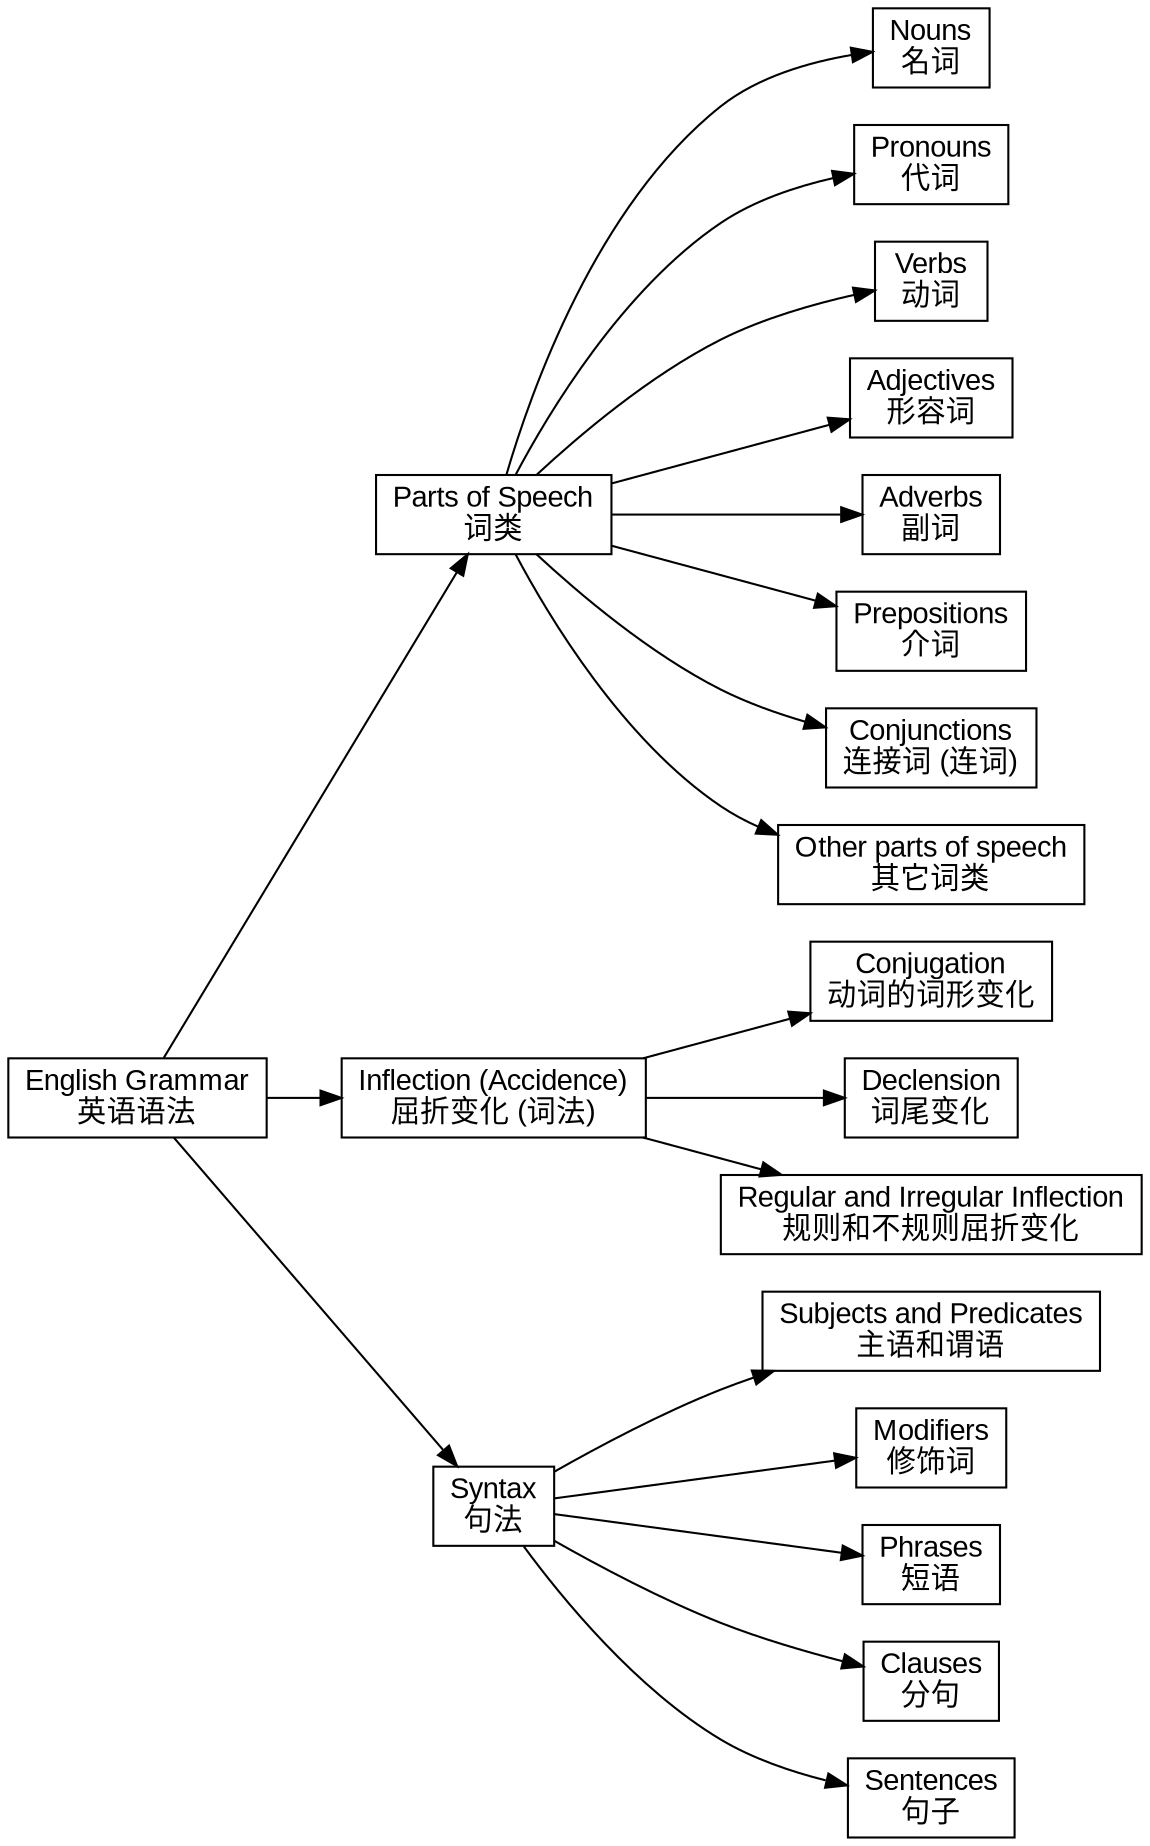 digraph GrammarA_C {
	rankdir=LR
	node [fontname="Arial, SimHei" fontsize=14 shape=rect]
	A [label="English Grammar
英语语法"]
	B0 [label="Parts of Speech
词类"]
	B1 [label="Inflection (Accidence)
屈折变化 (词法)"]
	B2 [label="Syntax
句法"]
	C0 [label="Nouns
名词"]
	C1 [label="Pronouns
代词"]
	C2 [label="Verbs
动词"]
	C3 [label="Adjectives
形容词"]
	C4 [label="Adverbs
副词"]
	C5 [label="Prepositions
介词"]
	C6 [label="Conjunctions
连接词 (连词)"]
	C7 [label="Other parts of speech
其它词类"]
	C8 [label="Conjugation
动词的词形变化"]
	C9 [label="Declension
词尾变化"]
	C10 [label="Regular and Irregular Inflection
规则和不规则屈折变化"]
	C11 [label="Subjects and Predicates
主语和谓语"]
	C12 [label="Modifiers
修饰词"]
	C13 [label="Phrases
短语"]
	C14 [label="Clauses
分句"]
	C15 [label="Sentences
句子"]
	A -> B0
	A -> B1
	A -> B2
	B0 -> C0
	B0 -> C1
	B0 -> C2
	B0 -> C3
	B0 -> C4
	B0 -> C5
	B0 -> C6
	B0 -> C7
	B1 -> C8
	B1 -> C9
	B1 -> C10
	B2 -> C11
	B2 -> C12
	B2 -> C13
	B2 -> C14
	B2 -> C15
}
